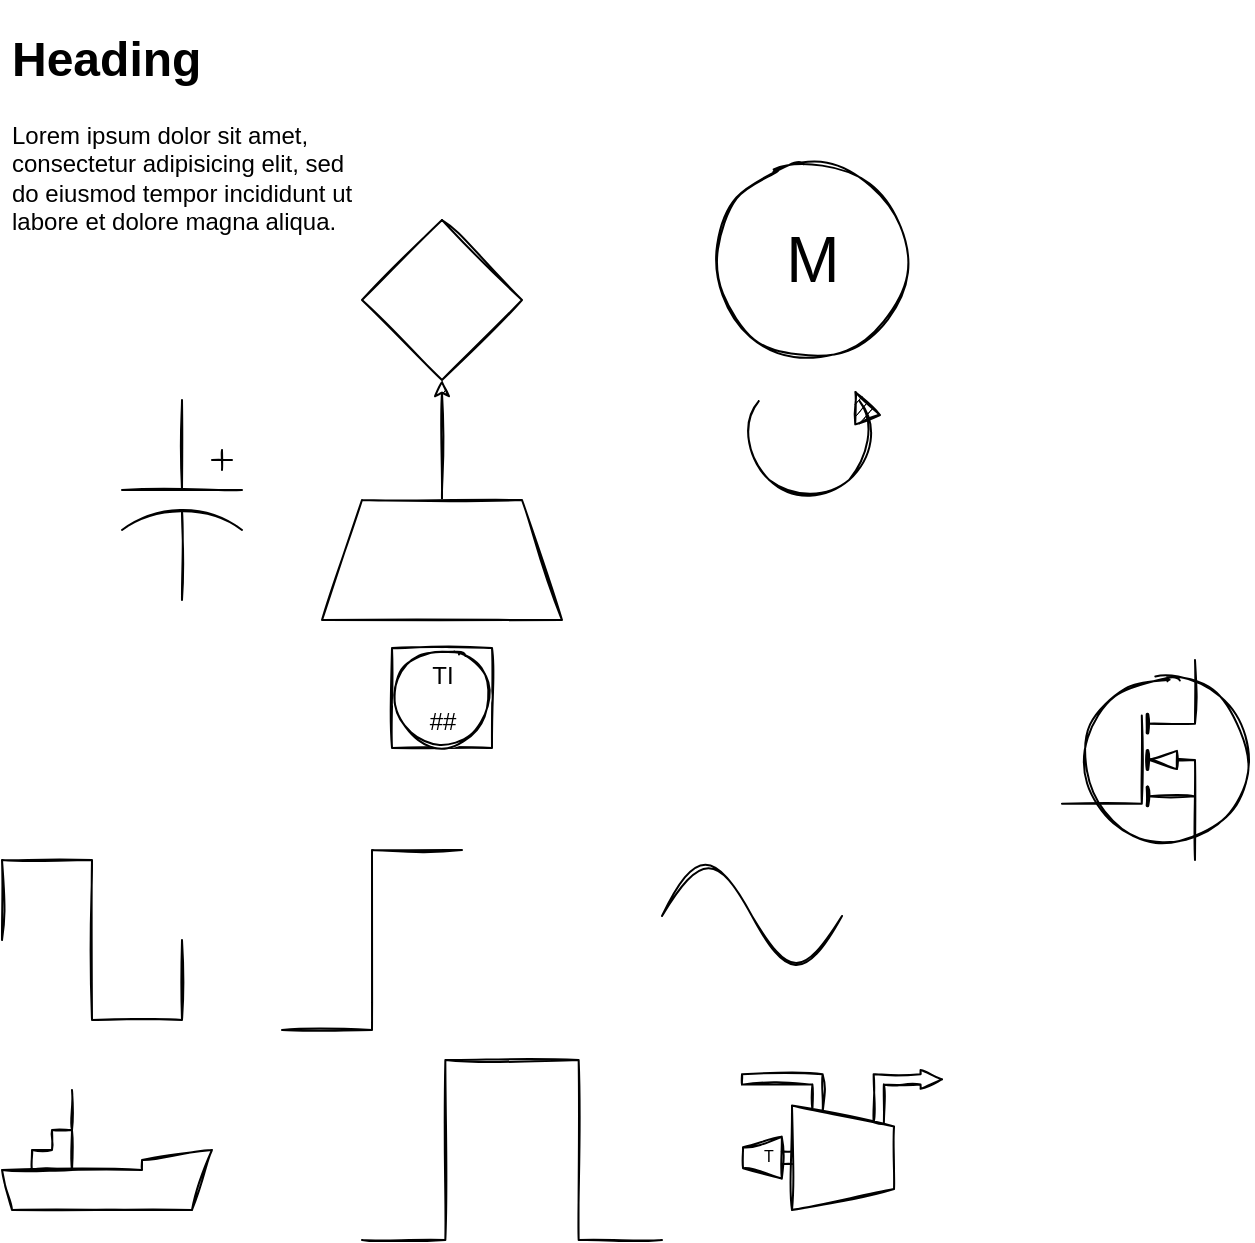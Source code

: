 <mxfile>
    <diagram id="RtIqw90I0h1RXhkucojX" name="Page-1">
        <mxGraphModel dx="1105" dy="1175" grid="1" gridSize="10" guides="1" tooltips="1" connect="1" arrows="1" fold="1" page="1" pageScale="1" pageWidth="1169" pageHeight="827" math="0" shadow="0">
            <root>
                <mxCell id="0"/>
                <mxCell id="1" parent="0"/>
                <mxCell id="2" value="" style="rhombus;whiteSpace=wrap;html=1;sketch=1;" parent="1" vertex="1">
                    <mxGeometry x="270" y="200" width="80" height="80" as="geometry"/>
                </mxCell>
                <mxCell id="4" value="" style="edgeStyle=orthogonalEdgeStyle;rounded=0;orthogonalLoop=1;jettySize=auto;html=1;sketch=1;" parent="1" source="3" target="2" edge="1">
                    <mxGeometry relative="1" as="geometry"/>
                </mxCell>
                <mxCell id="3" value="" style="shape=trapezoid;perimeter=trapezoidPerimeter;whiteSpace=wrap;html=1;fixedSize=1;sketch=1;" parent="1" vertex="1">
                    <mxGeometry x="250" y="340" width="120" height="60" as="geometry"/>
                </mxCell>
                <mxCell id="5" value="&lt;h1&gt;Heading&lt;/h1&gt;&lt;p&gt;Lorem ipsum dolor sit amet, consectetur adipisicing elit, sed do eiusmod tempor incididunt ut labore et dolore magna aliqua.&lt;/p&gt;" style="text;html=1;strokeColor=none;fillColor=none;spacing=5;spacingTop=-20;whiteSpace=wrap;overflow=hidden;rounded=0;sketch=1;" parent="1" vertex="1">
                    <mxGeometry x="90" y="100" width="190" height="120" as="geometry"/>
                </mxCell>
                <mxCell id="7" value="&lt;table cellpadding=&quot;4&quot; cellspacing=&quot;0&quot; border=&quot;0&quot; style=&quot;font-size:1em;width:100%;height:100%;&quot;&gt;&lt;tr&gt;&lt;td&gt;TI&lt;/td&gt;&lt;/tr&gt;&lt;tr&gt;&lt;td&gt;##&lt;/td&gt;&lt;/table&gt; " style="html=1;outlineConnect=0;align=center;dashed=0;aspect=fixed;shape=mxgraph.pid2inst.sharedCont;mounting=field;sketch=1;" parent="1" vertex="1">
                    <mxGeometry x="285" y="414" width="50" height="50" as="geometry"/>
                </mxCell>
                <mxCell id="8" value="" style="pointerEvents=1;verticalLabelPosition=bottom;shadow=0;dashed=0;align=center;html=1;verticalAlign=top;shape=mxgraph.electrical.capacitors.capacitor_3;rotation=90;sketch=1;" vertex="1" parent="1">
                    <mxGeometry x="130" y="310" width="100" height="60" as="geometry"/>
                </mxCell>
                <mxCell id="9" value="" style="pointerEvents=1;verticalLabelPosition=bottom;shadow=0;dashed=0;align=center;html=1;verticalAlign=top;shape=mxgraph.electrical.waveforms.square_wave;sketch=1;" vertex="1" parent="1">
                    <mxGeometry x="90" y="520" width="90" height="80" as="geometry"/>
                </mxCell>
                <mxCell id="10" value="" style="pointerEvents=1;verticalLabelPosition=bottom;shadow=0;dashed=0;align=center;html=1;verticalAlign=top;shape=mxgraph.electrical.waveforms.step_1;sketch=1;" vertex="1" parent="1">
                    <mxGeometry x="230" y="515" width="90" height="90" as="geometry"/>
                </mxCell>
                <mxCell id="11" value="" style="pointerEvents=1;verticalLabelPosition=bottom;shadow=0;dashed=0;align=center;html=1;verticalAlign=top;shape=mxgraph.electrical.waveforms.pulse_1;sketch=1;" vertex="1" parent="1">
                    <mxGeometry x="270" y="620" width="150" height="90" as="geometry"/>
                </mxCell>
                <mxCell id="12" value="" style="pointerEvents=1;verticalLabelPosition=bottom;shadow=0;dashed=0;align=center;html=1;verticalAlign=top;shape=mxgraph.electrical.waveforms.sine_wave;sketch=1;" vertex="1" parent="1">
                    <mxGeometry x="420" y="515" width="90" height="66.18" as="geometry"/>
                </mxCell>
                <mxCell id="13" value="" style="verticalLabelPosition=bottom;shadow=0;dashed=0;align=center;html=1;verticalAlign=top;shape=mxgraph.electrical.rot_mech.verticalLabelPosition=bottom;shadow=0;dashed=0;align=center;fillColor=strokeColor;html=1;verticalAlign=top;strokeWidth=1;shape=mxgraph.electrical.rot_mech.rotation;sketch=1;" vertex="1" parent="1">
                    <mxGeometry x="460" y="286" width="69" height="54" as="geometry"/>
                </mxCell>
                <mxCell id="14" value="M" style="verticalLabelPosition=middle;shadow=0;dashed=0;align=center;html=1;verticalAlign=middle;strokeWidth=1;shape=ellipse;fontSize=32;perimeter=ellipsePerimeter;sketch=1;" vertex="1" parent="1">
                    <mxGeometry x="444.5" y="170" width="100" height="100" as="geometry"/>
                </mxCell>
                <mxCell id="15" value="" style="verticalLabelPosition=bottom;outlineConnect=0;align=center;dashed=0;html=1;verticalAlign=top;shape=mxgraph.pid.misc.ship;sketch=1;" vertex="1" parent="1">
                    <mxGeometry x="90" y="635" width="105" height="60" as="geometry"/>
                </mxCell>
                <mxCell id="16" value="&lt;table cellpadding=&quot;0&quot; cellspacing=&quot;0&quot; style=&quot;width:100%;height:100%;&quot;&gt;&lt;tr style=&quot;height:25%;&quot;&gt;&lt;td&gt;&lt;/td&gt;&lt;/tr&gt;&lt;tr style=&quot;height:75%;&quot;&gt;&lt;td align=&quot;left&quot; style=&quot;padding-left:11%;width:100%&quot;&gt;T&lt;/td&gt;&lt;/tr&gt;&lt;/table&gt;" style="shape=mxgraph.pid.compressors.centrifugal_compressor_-_turbine_driven;dashed=0;fontSize=8;html=1;overflow=fill;sketch=1;" vertex="1" parent="1">
                    <mxGeometry x="460" y="625" width="100" height="70" as="geometry"/>
                </mxCell>
                <mxCell id="17" value="" style="verticalLabelPosition=bottom;shadow=0;dashed=0;align=center;html=1;verticalAlign=top;shape=mxgraph.electrical.mosfets1.mosfet_ic_n;sketch=1;" vertex="1" parent="1">
                    <mxGeometry x="620" y="420" width="95" height="100" as="geometry"/>
                </mxCell>
            </root>
        </mxGraphModel>
    </diagram>
</mxfile>